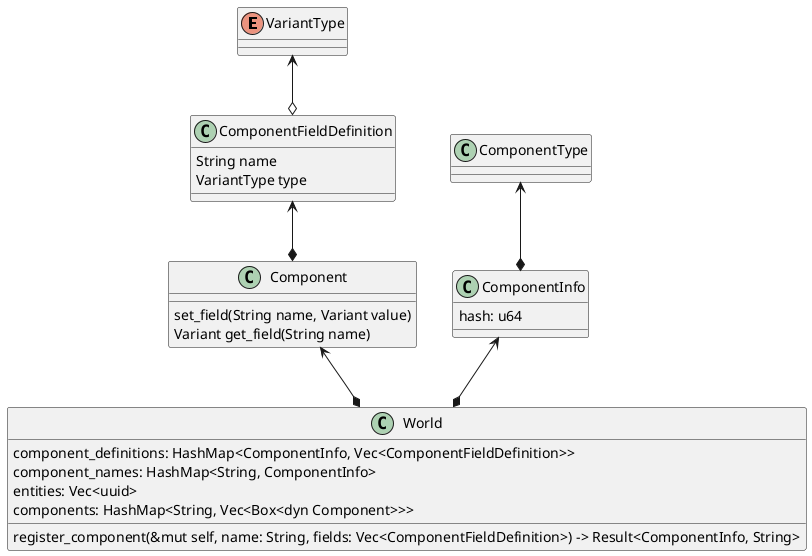 @startuml
'https://plantuml.com/class-diagram

VariantType <--o ComponentFieldDefinition
ComponentFieldDefinition <--* Component
Component <--* World
ComponentType <--* ComponentInfo
ComponentInfo <--* World

enum VariantType

class ComponentFieldDefinition {
    String name
    VariantType type
}

class Component {
    set_field(String name, Variant value)
    Variant get_field(String name)
}

class ComponentInfo {
    hash: u64
}

class World {
    component_definitions: HashMap<ComponentInfo, Vec<ComponentFieldDefinition>>
    component_names: HashMap<String, ComponentInfo>
    entities: Vec<uuid>
    components: HashMap<String, Vec<Box<dyn Component>>>

    register_component(&mut self, name: String, fields: Vec<ComponentFieldDefinition>) -> Result<ComponentInfo, String>
}

@enduml